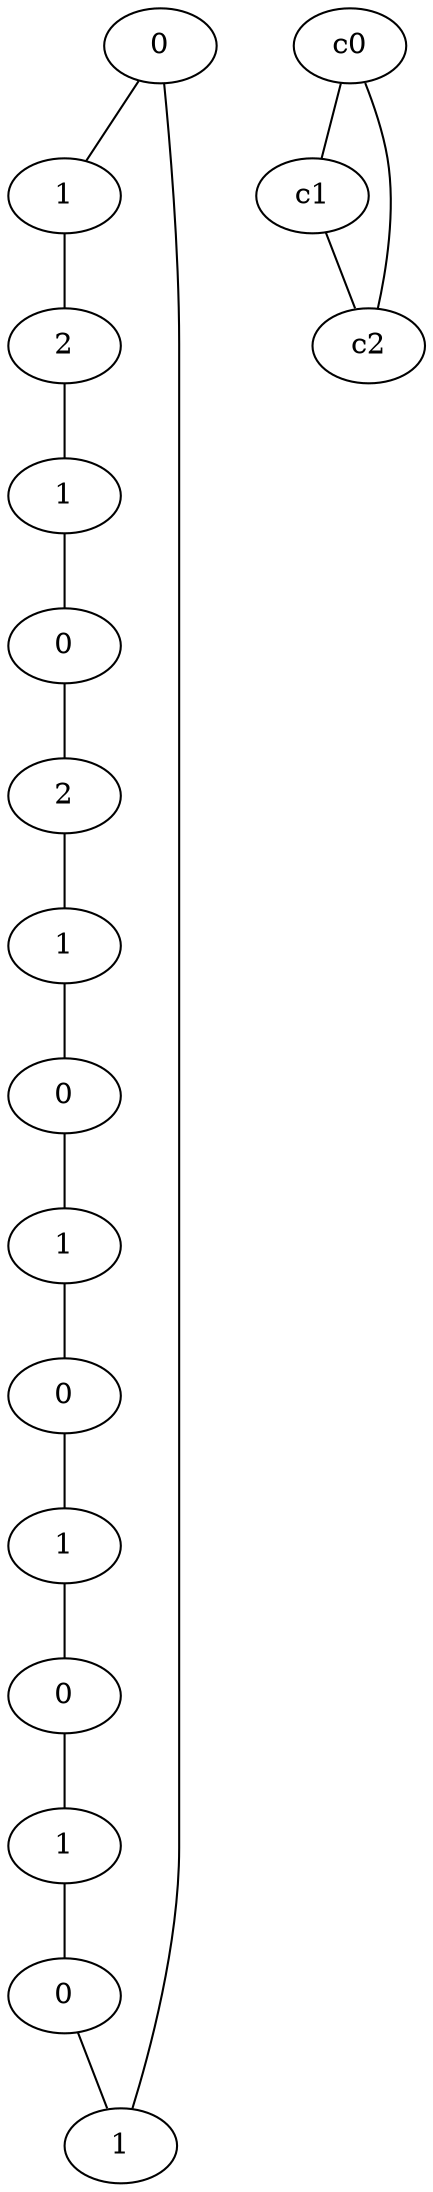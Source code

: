 graph {
a0[label=0];
a1[label=1];
a2[label=2];
a3[label=1];
a4[label=0];
a5[label=2];
a6[label=1];
a7[label=0];
a8[label=1];
a9[label=0];
a10[label=1];
a11[label=0];
a12[label=1];
a13[label=0];
a14[label=1];
a0 -- a1;
a0 -- a14;
a1 -- a2;
a2 -- a3;
a3 -- a4;
a4 -- a5;
a5 -- a6;
a6 -- a7;
a7 -- a8;
a8 -- a9;
a9 -- a10;
a10 -- a11;
a11 -- a12;
a12 -- a13;
a13 -- a14;
c0 -- c1;
c0 -- c2;
c1 -- c2;
}
